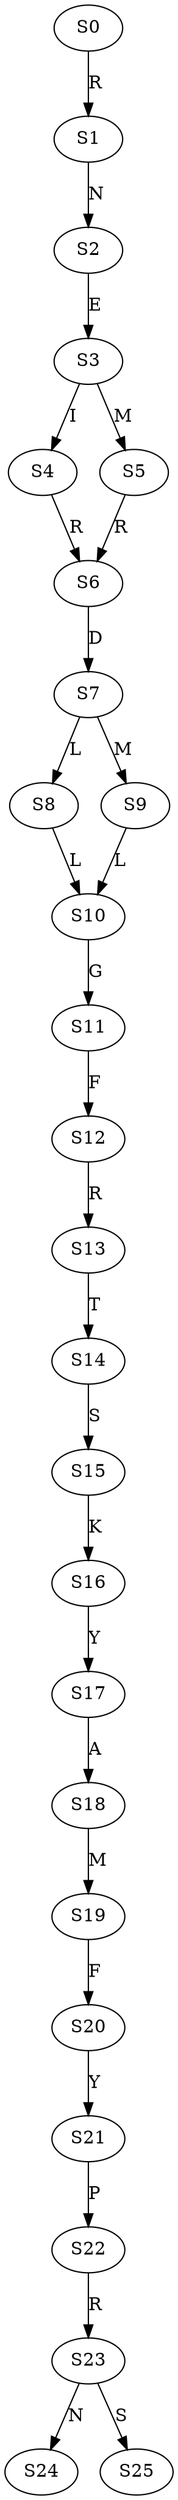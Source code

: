 strict digraph  {
	S0 -> S1 [ label = R ];
	S1 -> S2 [ label = N ];
	S2 -> S3 [ label = E ];
	S3 -> S4 [ label = I ];
	S3 -> S5 [ label = M ];
	S4 -> S6 [ label = R ];
	S5 -> S6 [ label = R ];
	S6 -> S7 [ label = D ];
	S7 -> S8 [ label = L ];
	S7 -> S9 [ label = M ];
	S8 -> S10 [ label = L ];
	S9 -> S10 [ label = L ];
	S10 -> S11 [ label = G ];
	S11 -> S12 [ label = F ];
	S12 -> S13 [ label = R ];
	S13 -> S14 [ label = T ];
	S14 -> S15 [ label = S ];
	S15 -> S16 [ label = K ];
	S16 -> S17 [ label = Y ];
	S17 -> S18 [ label = A ];
	S18 -> S19 [ label = M ];
	S19 -> S20 [ label = F ];
	S20 -> S21 [ label = Y ];
	S21 -> S22 [ label = P ];
	S22 -> S23 [ label = R ];
	S23 -> S24 [ label = N ];
	S23 -> S25 [ label = S ];
}
